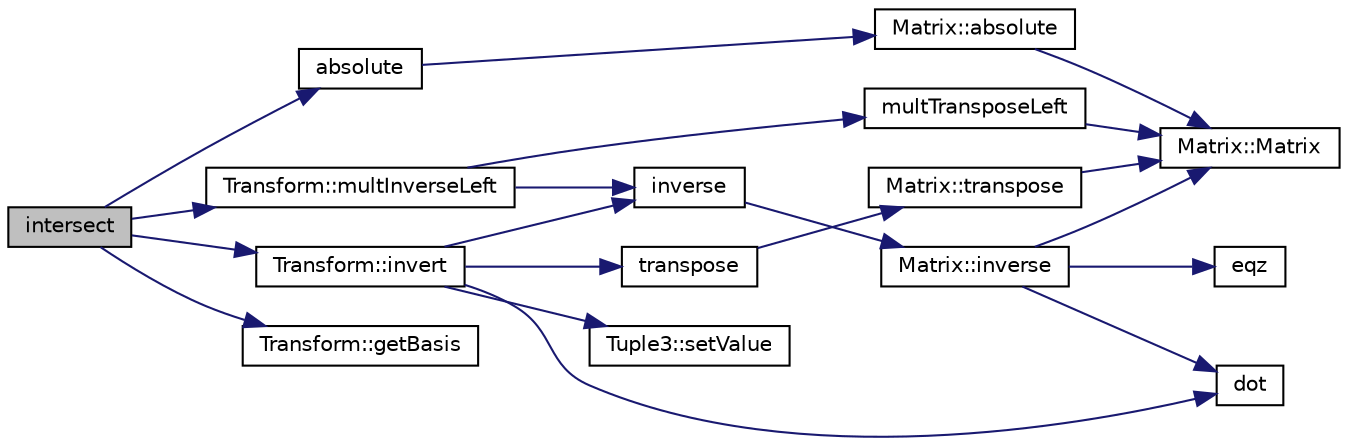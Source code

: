 digraph "intersect"
{
  edge [fontname="Helvetica",fontsize="10",labelfontname="Helvetica",labelfontsize="10"];
  node [fontname="Helvetica",fontsize="10",shape=record];
  rankdir="LR";
  Node1 [label="intersect",height=0.2,width=0.4,color="black", fillcolor="grey75", style="filled", fontcolor="black"];
  Node1 -> Node2 [color="midnightblue",fontsize="10",style="solid",fontname="Helvetica"];
  Node2 [label="Transform::multInverseLeft",height=0.2,width=0.4,color="black", fillcolor="white", style="filled",URL="$class_transform.html#aee783f6b5eba26a4f088bf4fd0dfa6d1"];
  Node2 -> Node3 [color="midnightblue",fontsize="10",style="solid",fontname="Helvetica"];
  Node3 [label="inverse",height=0.2,width=0.4,color="black", fillcolor="white", style="filled",URL="$_matrix_8h.html#aff21cecb1b3c4d8e3f3d525edebd7d5c"];
  Node3 -> Node4 [color="midnightblue",fontsize="10",style="solid",fontname="Helvetica"];
  Node4 [label="Matrix::inverse",height=0.2,width=0.4,color="black", fillcolor="white", style="filled",URL="$class_matrix.html#a6783f936127313b660c4f67e4455ab05"];
  Node4 -> Node5 [color="midnightblue",fontsize="10",style="solid",fontname="Helvetica"];
  Node5 [label="dot",height=0.2,width=0.4,color="black", fillcolor="white", style="filled",URL="$_quaternion_8h.html#af8cf8caa91dd2209c53a956d41cb26ae"];
  Node4 -> Node6 [color="midnightblue",fontsize="10",style="solid",fontname="Helvetica"];
  Node6 [label="eqz",height=0.2,width=0.4,color="black", fillcolor="white", style="filled",URL="$_basic_8h.html#a665ec20bb54e4ac38c9068f7d18893d2"];
  Node4 -> Node7 [color="midnightblue",fontsize="10",style="solid",fontname="Helvetica"];
  Node7 [label="Matrix::Matrix",height=0.2,width=0.4,color="black", fillcolor="white", style="filled",URL="$class_matrix.html#a2dba13c45127354c9f75ef576f49269b"];
  Node2 -> Node8 [color="midnightblue",fontsize="10",style="solid",fontname="Helvetica"];
  Node8 [label="multTransposeLeft",height=0.2,width=0.4,color="black", fillcolor="white", style="filled",URL="$_matrix_8h.html#ae447bb8255f6de83d3898ec465574e26"];
  Node8 -> Node7 [color="midnightblue",fontsize="10",style="solid",fontname="Helvetica"];
  Node1 -> Node9 [color="midnightblue",fontsize="10",style="solid",fontname="Helvetica"];
  Node9 [label="Transform::invert",height=0.2,width=0.4,color="black", fillcolor="white", style="filled",URL="$class_transform.html#abb59c3d8e5a337bf03173ff37ac67c93"];
  Node9 -> Node3 [color="midnightblue",fontsize="10",style="solid",fontname="Helvetica"];
  Node9 -> Node10 [color="midnightblue",fontsize="10",style="solid",fontname="Helvetica"];
  Node10 [label="transpose",height=0.2,width=0.4,color="black", fillcolor="white", style="filled",URL="$_matrix_8h.html#ae70e63522ef4aa5e6fe6979b295e07e0"];
  Node10 -> Node11 [color="midnightblue",fontsize="10",style="solid",fontname="Helvetica"];
  Node11 [label="Matrix::transpose",height=0.2,width=0.4,color="black", fillcolor="white", style="filled",URL="$class_matrix.html#a9da9f5ee8215491cc54ecc59ddeb3f73"];
  Node11 -> Node7 [color="midnightblue",fontsize="10",style="solid",fontname="Helvetica"];
  Node9 -> Node12 [color="midnightblue",fontsize="10",style="solid",fontname="Helvetica"];
  Node12 [label="Tuple3::setValue",height=0.2,width=0.4,color="black", fillcolor="white", style="filled",URL="$class_tuple3.html#a3ef593aef12718dc19f9cc0acff26491"];
  Node9 -> Node5 [color="midnightblue",fontsize="10",style="solid",fontname="Helvetica"];
  Node1 -> Node13 [color="midnightblue",fontsize="10",style="solid",fontname="Helvetica"];
  Node13 [label="absolute",height=0.2,width=0.4,color="black", fillcolor="white", style="filled",URL="$_matrix_8h.html#a1ad94fcb19323b951ca2f641ea25b9a2"];
  Node13 -> Node14 [color="midnightblue",fontsize="10",style="solid",fontname="Helvetica"];
  Node14 [label="Matrix::absolute",height=0.2,width=0.4,color="black", fillcolor="white", style="filled",URL="$class_matrix.html#a184e79a03b1c09aa3e900f514ebcf900"];
  Node14 -> Node7 [color="midnightblue",fontsize="10",style="solid",fontname="Helvetica"];
  Node1 -> Node15 [color="midnightblue",fontsize="10",style="solid",fontname="Helvetica"];
  Node15 [label="Transform::getBasis",height=0.2,width=0.4,color="black", fillcolor="white", style="filled",URL="$class_transform.html#a8e9a61db370b01cf2c97fc18fc58708d"];
}
